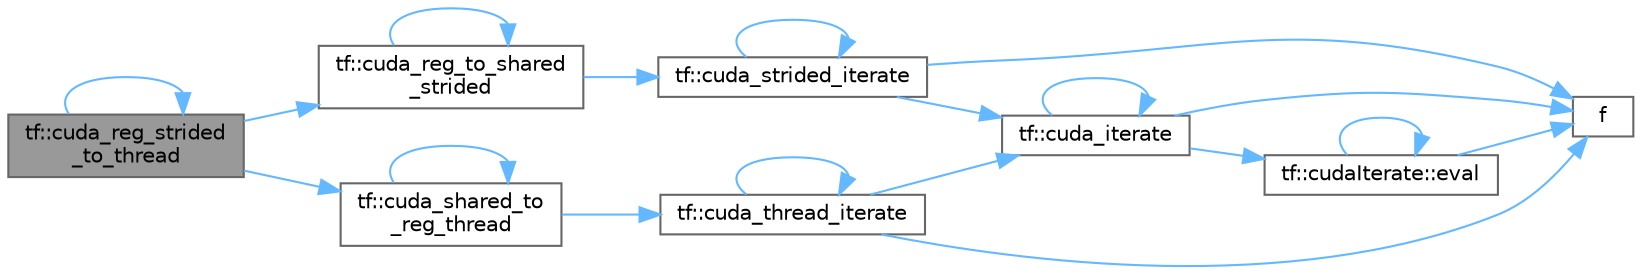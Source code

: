 digraph "tf::cuda_reg_strided_to_thread"
{
 // LATEX_PDF_SIZE
  bgcolor="transparent";
  edge [fontname=Helvetica,fontsize=10,labelfontname=Helvetica,labelfontsize=10];
  node [fontname=Helvetica,fontsize=10,shape=box,height=0.2,width=0.4];
  rankdir="LR";
  Node1 [id="Node000001",label="tf::cuda_reg_strided\l_to_thread",height=0.2,width=0.4,color="gray40", fillcolor="grey60", style="filled", fontcolor="black",tooltip=" "];
  Node1 -> Node1 [id="edge1_Node000001_Node000001",color="steelblue1",style="solid",tooltip=" "];
  Node1 -> Node2 [id="edge2_Node000001_Node000002",color="steelblue1",style="solid",tooltip=" "];
  Node2 [id="Node000002",label="tf::cuda_reg_to_shared\l_strided",height=0.2,width=0.4,color="grey40", fillcolor="white", style="filled",URL="$namespacetf.html#acfa6fec58ffdf6c6b5bc7a03cae5c8f9",tooltip=" "];
  Node2 -> Node2 [id="edge3_Node000002_Node000002",color="steelblue1",style="solid",tooltip=" "];
  Node2 -> Node3 [id="edge4_Node000002_Node000003",color="steelblue1",style="solid",tooltip=" "];
  Node3 [id="Node000003",label="tf::cuda_strided_iterate",height=0.2,width=0.4,color="grey40", fillcolor="white", style="filled",URL="$namespacetf.html#a24db9e13fd26535886a7efc723ec1477",tooltip=" "];
  Node3 -> Node4 [id="edge5_Node000003_Node000004",color="steelblue1",style="solid",tooltip=" "];
  Node4 [id="Node000004",label="tf::cuda_iterate",height=0.2,width=0.4,color="grey40", fillcolor="white", style="filled",URL="$namespacetf.html#a55e1e8a489984141bc8e0785cd13f9bc",tooltip=" "];
  Node4 -> Node4 [id="edge6_Node000004_Node000004",color="steelblue1",style="solid",tooltip=" "];
  Node4 -> Node5 [id="edge7_Node000004_Node000005",color="steelblue1",style="solid",tooltip=" "];
  Node5 [id="Node000005",label="tf::cudaIterate::eval",height=0.2,width=0.4,color="grey40", fillcolor="white", style="filled",URL="$structtf_1_1cuda_iterate.html#a46b1c72193af5cdfc8697a57754af6f9",tooltip=" "];
  Node5 -> Node5 [id="edge8_Node000005_Node000005",color="steelblue1",style="solid",tooltip=" "];
  Node5 -> Node6 [id="edge9_Node000005_Node000006",color="steelblue1",style="solid",tooltip=" "];
  Node6 [id="Node000006",label="f",height=0.2,width=0.4,color="grey40", fillcolor="white", style="filled",URL="$cxx11__tensor__map_8cpp.html#a7f507fea02198f6cb81c86640c7b1a4e",tooltip=" "];
  Node4 -> Node6 [id="edge10_Node000004_Node000006",color="steelblue1",style="solid",tooltip=" "];
  Node3 -> Node3 [id="edge11_Node000003_Node000003",color="steelblue1",style="solid",tooltip=" "];
  Node3 -> Node6 [id="edge12_Node000003_Node000006",color="steelblue1",style="solid",tooltip=" "];
  Node1 -> Node7 [id="edge13_Node000001_Node000007",color="steelblue1",style="solid",tooltip=" "];
  Node7 [id="Node000007",label="tf::cuda_shared_to\l_reg_thread",height=0.2,width=0.4,color="grey40", fillcolor="white", style="filled",URL="$namespacetf.html#a42f69aa70825e78de438e4b86bb4df6b",tooltip=" "];
  Node7 -> Node7 [id="edge14_Node000007_Node000007",color="steelblue1",style="solid",tooltip=" "];
  Node7 -> Node8 [id="edge15_Node000007_Node000008",color="steelblue1",style="solid",tooltip=" "];
  Node8 [id="Node000008",label="tf::cuda_thread_iterate",height=0.2,width=0.4,color="grey40", fillcolor="white", style="filled",URL="$namespacetf.html#a288da5501602904a1180bf79d099c29d",tooltip=" "];
  Node8 -> Node4 [id="edge16_Node000008_Node000004",color="steelblue1",style="solid",tooltip=" "];
  Node8 -> Node8 [id="edge17_Node000008_Node000008",color="steelblue1",style="solid",tooltip=" "];
  Node8 -> Node6 [id="edge18_Node000008_Node000006",color="steelblue1",style="solid",tooltip=" "];
}
